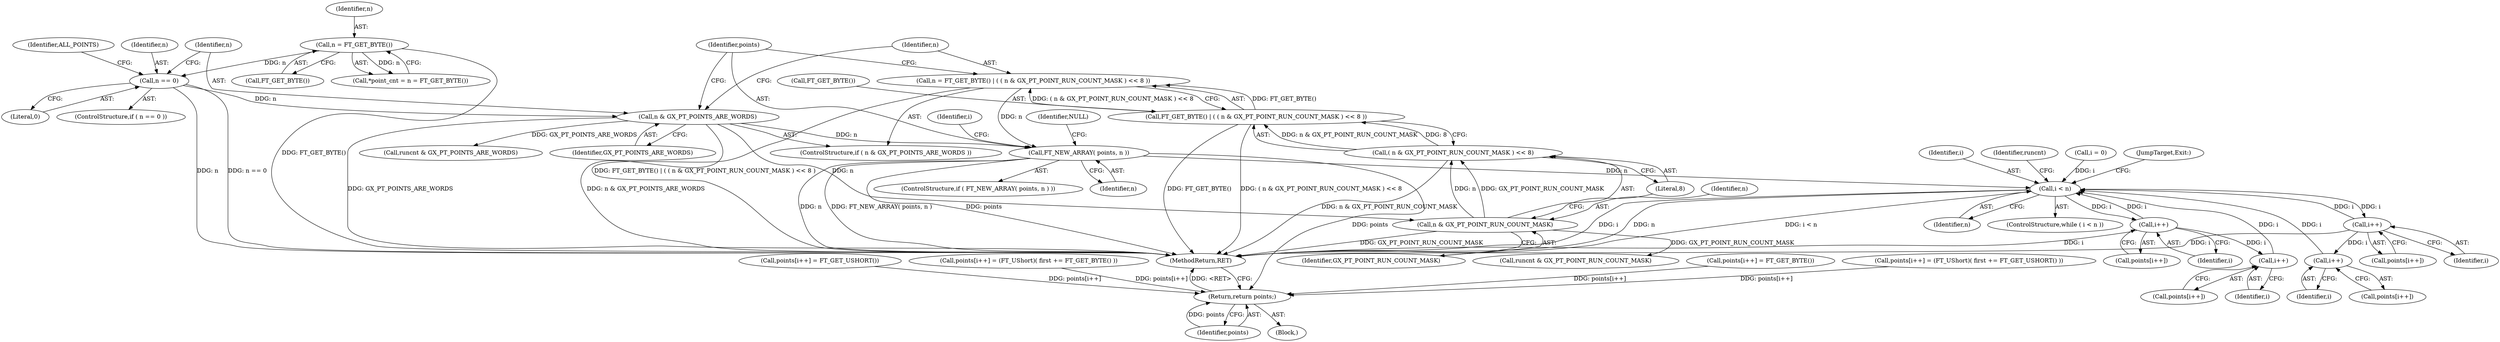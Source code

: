 digraph "0_savannah_59eb9f8cfe7d1df379a2318316d1f04f80fba54a@pointer" {
"1000149" [label="(Call,FT_NEW_ARRAY( points, n ))"];
"1000139" [label="(Call,n = FT_GET_BYTE() | ( ( n & GX_PT_POINT_RUN_COUNT_MASK ) << 8 ))"];
"1000141" [label="(Call,FT_GET_BYTE() | ( ( n & GX_PT_POINT_RUN_COUNT_MASK ) << 8 ))"];
"1000143" [label="(Call,( n & GX_PT_POINT_RUN_COUNT_MASK ) << 8)"];
"1000144" [label="(Call,n & GX_PT_POINT_RUN_COUNT_MASK)"];
"1000136" [label="(Call,n & GX_PT_POINTS_ARE_WORDS)"];
"1000130" [label="(Call,n == 0)"];
"1000126" [label="(Call,n = FT_GET_BYTE())"];
"1000158" [label="(Call,i < n)"];
"1000180" [label="(Call,i++)"];
"1000200" [label="(Call,i++)"];
"1000214" [label="(Call,i++)"];
"1000234" [label="(Call,i++)"];
"1000242" [label="(Return,return points;)"];
"1000150" [label="(Identifier,points)"];
"1000137" [label="(Identifier,n)"];
"1000234" [label="(Call,i++)"];
"1000214" [label="(Call,i++)"];
"1000149" [label="(Call,FT_NEW_ARRAY( points, n ))"];
"1000141" [label="(Call,FT_GET_BYTE() | ( ( n & GX_PT_POINT_RUN_COUNT_MASK ) << 8 ))"];
"1000151" [label="(Identifier,n)"];
"1000126" [label="(Call,n = FT_GET_BYTE())"];
"1000147" [label="(Literal,8)"];
"1000153" [label="(Identifier,NULL)"];
"1000146" [label="(Identifier,GX_PT_POINT_RUN_COUNT_MASK)"];
"1000160" [label="(Identifier,n)"];
"1000201" [label="(Identifier,i)"];
"1000211" [label="(Call,points[i++] = FT_GET_BYTE())"];
"1000198" [label="(Call,points[i++])"];
"1000129" [label="(ControlStructure,if ( n == 0 ))"];
"1000197" [label="(Call,points[i++] = (FT_UShort)( first += FT_GET_USHORT() ))"];
"1000127" [label="(Identifier,n)"];
"1000180" [label="(Call,i++)"];
"1000241" [label="(JumpTarget,Exit:)"];
"1000232" [label="(Call,points[i++])"];
"1000177" [label="(Call,points[i++] = FT_GET_USHORT())"];
"1000178" [label="(Call,points[i++])"];
"1000243" [label="(Identifier,points)"];
"1000231" [label="(Call,points[i++] = (FT_UShort)( first += FT_GET_BYTE() ))"];
"1000212" [label="(Call,points[i++])"];
"1000157" [label="(ControlStructure,while ( i < n ))"];
"1000139" [label="(Call,n = FT_GET_BYTE() | ( ( n & GX_PT_POINT_RUN_COUNT_MASK ) << 8 ))"];
"1000242" [label="(Return,return points;)"];
"1000159" [label="(Identifier,i)"];
"1000163" [label="(Identifier,runcnt)"];
"1000143" [label="(Call,( n & GX_PT_POINT_RUN_COUNT_MASK ) << 8)"];
"1000136" [label="(Call,n & GX_PT_POINTS_ARE_WORDS)"];
"1000131" [label="(Identifier,n)"];
"1000132" [label="(Literal,0)"];
"1000166" [label="(Call,runcnt & GX_PT_POINTS_ARE_WORDS)"];
"1000104" [label="(Block,)"];
"1000200" [label="(Call,i++)"];
"1000148" [label="(ControlStructure,if ( FT_NEW_ARRAY( points, n ) ))"];
"1000155" [label="(Identifier,i)"];
"1000123" [label="(Call,*point_cnt = n = FT_GET_BYTE())"];
"1000158" [label="(Call,i < n)"];
"1000128" [label="(Call,FT_GET_BYTE())"];
"1000138" [label="(Identifier,GX_PT_POINTS_ARE_WORDS)"];
"1000134" [label="(Identifier,ALL_POINTS)"];
"1000145" [label="(Identifier,n)"];
"1000140" [label="(Identifier,n)"];
"1000172" [label="(Call,runcnt & GX_PT_POINT_RUN_COUNT_MASK)"];
"1000154" [label="(Call,i = 0)"];
"1000215" [label="(Identifier,i)"];
"1000142" [label="(Call,FT_GET_BYTE())"];
"1000244" [label="(MethodReturn,RET)"];
"1000135" [label="(ControlStructure,if ( n & GX_PT_POINTS_ARE_WORDS ))"];
"1000235" [label="(Identifier,i)"];
"1000181" [label="(Identifier,i)"];
"1000144" [label="(Call,n & GX_PT_POINT_RUN_COUNT_MASK)"];
"1000130" [label="(Call,n == 0)"];
"1000149" -> "1000148"  [label="AST: "];
"1000149" -> "1000151"  [label="CFG: "];
"1000150" -> "1000149"  [label="AST: "];
"1000151" -> "1000149"  [label="AST: "];
"1000153" -> "1000149"  [label="CFG: "];
"1000155" -> "1000149"  [label="CFG: "];
"1000149" -> "1000244"  [label="DDG: n"];
"1000149" -> "1000244"  [label="DDG: FT_NEW_ARRAY( points, n )"];
"1000149" -> "1000244"  [label="DDG: points"];
"1000139" -> "1000149"  [label="DDG: n"];
"1000136" -> "1000149"  [label="DDG: n"];
"1000149" -> "1000158"  [label="DDG: n"];
"1000149" -> "1000242"  [label="DDG: points"];
"1000139" -> "1000135"  [label="AST: "];
"1000139" -> "1000141"  [label="CFG: "];
"1000140" -> "1000139"  [label="AST: "];
"1000141" -> "1000139"  [label="AST: "];
"1000150" -> "1000139"  [label="CFG: "];
"1000139" -> "1000244"  [label="DDG: FT_GET_BYTE() | ( ( n & GX_PT_POINT_RUN_COUNT_MASK ) << 8 )"];
"1000141" -> "1000139"  [label="DDG: FT_GET_BYTE()"];
"1000141" -> "1000139"  [label="DDG: ( n & GX_PT_POINT_RUN_COUNT_MASK ) << 8"];
"1000141" -> "1000143"  [label="CFG: "];
"1000142" -> "1000141"  [label="AST: "];
"1000143" -> "1000141"  [label="AST: "];
"1000141" -> "1000244"  [label="DDG: FT_GET_BYTE()"];
"1000141" -> "1000244"  [label="DDG: ( n & GX_PT_POINT_RUN_COUNT_MASK ) << 8"];
"1000143" -> "1000141"  [label="DDG: n & GX_PT_POINT_RUN_COUNT_MASK"];
"1000143" -> "1000141"  [label="DDG: 8"];
"1000143" -> "1000147"  [label="CFG: "];
"1000144" -> "1000143"  [label="AST: "];
"1000147" -> "1000143"  [label="AST: "];
"1000143" -> "1000244"  [label="DDG: n & GX_PT_POINT_RUN_COUNT_MASK"];
"1000144" -> "1000143"  [label="DDG: n"];
"1000144" -> "1000143"  [label="DDG: GX_PT_POINT_RUN_COUNT_MASK"];
"1000144" -> "1000146"  [label="CFG: "];
"1000145" -> "1000144"  [label="AST: "];
"1000146" -> "1000144"  [label="AST: "];
"1000147" -> "1000144"  [label="CFG: "];
"1000144" -> "1000244"  [label="DDG: GX_PT_POINT_RUN_COUNT_MASK"];
"1000136" -> "1000144"  [label="DDG: n"];
"1000144" -> "1000172"  [label="DDG: GX_PT_POINT_RUN_COUNT_MASK"];
"1000136" -> "1000135"  [label="AST: "];
"1000136" -> "1000138"  [label="CFG: "];
"1000137" -> "1000136"  [label="AST: "];
"1000138" -> "1000136"  [label="AST: "];
"1000140" -> "1000136"  [label="CFG: "];
"1000150" -> "1000136"  [label="CFG: "];
"1000136" -> "1000244"  [label="DDG: n & GX_PT_POINTS_ARE_WORDS"];
"1000136" -> "1000244"  [label="DDG: GX_PT_POINTS_ARE_WORDS"];
"1000130" -> "1000136"  [label="DDG: n"];
"1000136" -> "1000166"  [label="DDG: GX_PT_POINTS_ARE_WORDS"];
"1000130" -> "1000129"  [label="AST: "];
"1000130" -> "1000132"  [label="CFG: "];
"1000131" -> "1000130"  [label="AST: "];
"1000132" -> "1000130"  [label="AST: "];
"1000134" -> "1000130"  [label="CFG: "];
"1000137" -> "1000130"  [label="CFG: "];
"1000130" -> "1000244"  [label="DDG: n == 0"];
"1000130" -> "1000244"  [label="DDG: n"];
"1000126" -> "1000130"  [label="DDG: n"];
"1000126" -> "1000123"  [label="AST: "];
"1000126" -> "1000128"  [label="CFG: "];
"1000127" -> "1000126"  [label="AST: "];
"1000128" -> "1000126"  [label="AST: "];
"1000123" -> "1000126"  [label="CFG: "];
"1000126" -> "1000244"  [label="DDG: FT_GET_BYTE()"];
"1000126" -> "1000123"  [label="DDG: n"];
"1000158" -> "1000157"  [label="AST: "];
"1000158" -> "1000160"  [label="CFG: "];
"1000159" -> "1000158"  [label="AST: "];
"1000160" -> "1000158"  [label="AST: "];
"1000163" -> "1000158"  [label="CFG: "];
"1000241" -> "1000158"  [label="CFG: "];
"1000158" -> "1000244"  [label="DDG: i"];
"1000158" -> "1000244"  [label="DDG: n"];
"1000158" -> "1000244"  [label="DDG: i < n"];
"1000200" -> "1000158"  [label="DDG: i"];
"1000234" -> "1000158"  [label="DDG: i"];
"1000154" -> "1000158"  [label="DDG: i"];
"1000180" -> "1000158"  [label="DDG: i"];
"1000214" -> "1000158"  [label="DDG: i"];
"1000158" -> "1000180"  [label="DDG: i"];
"1000158" -> "1000214"  [label="DDG: i"];
"1000180" -> "1000178"  [label="AST: "];
"1000180" -> "1000181"  [label="CFG: "];
"1000181" -> "1000180"  [label="AST: "];
"1000178" -> "1000180"  [label="CFG: "];
"1000180" -> "1000244"  [label="DDG: i"];
"1000180" -> "1000200"  [label="DDG: i"];
"1000200" -> "1000198"  [label="AST: "];
"1000200" -> "1000201"  [label="CFG: "];
"1000201" -> "1000200"  [label="AST: "];
"1000198" -> "1000200"  [label="CFG: "];
"1000214" -> "1000212"  [label="AST: "];
"1000214" -> "1000215"  [label="CFG: "];
"1000215" -> "1000214"  [label="AST: "];
"1000212" -> "1000214"  [label="CFG: "];
"1000214" -> "1000244"  [label="DDG: i"];
"1000214" -> "1000234"  [label="DDG: i"];
"1000234" -> "1000232"  [label="AST: "];
"1000234" -> "1000235"  [label="CFG: "];
"1000235" -> "1000234"  [label="AST: "];
"1000232" -> "1000234"  [label="CFG: "];
"1000242" -> "1000104"  [label="AST: "];
"1000242" -> "1000243"  [label="CFG: "];
"1000243" -> "1000242"  [label="AST: "];
"1000244" -> "1000242"  [label="CFG: "];
"1000242" -> "1000244"  [label="DDG: <RET>"];
"1000243" -> "1000242"  [label="DDG: points"];
"1000177" -> "1000242"  [label="DDG: points[i++]"];
"1000211" -> "1000242"  [label="DDG: points[i++]"];
"1000231" -> "1000242"  [label="DDG: points[i++]"];
"1000197" -> "1000242"  [label="DDG: points[i++]"];
}
